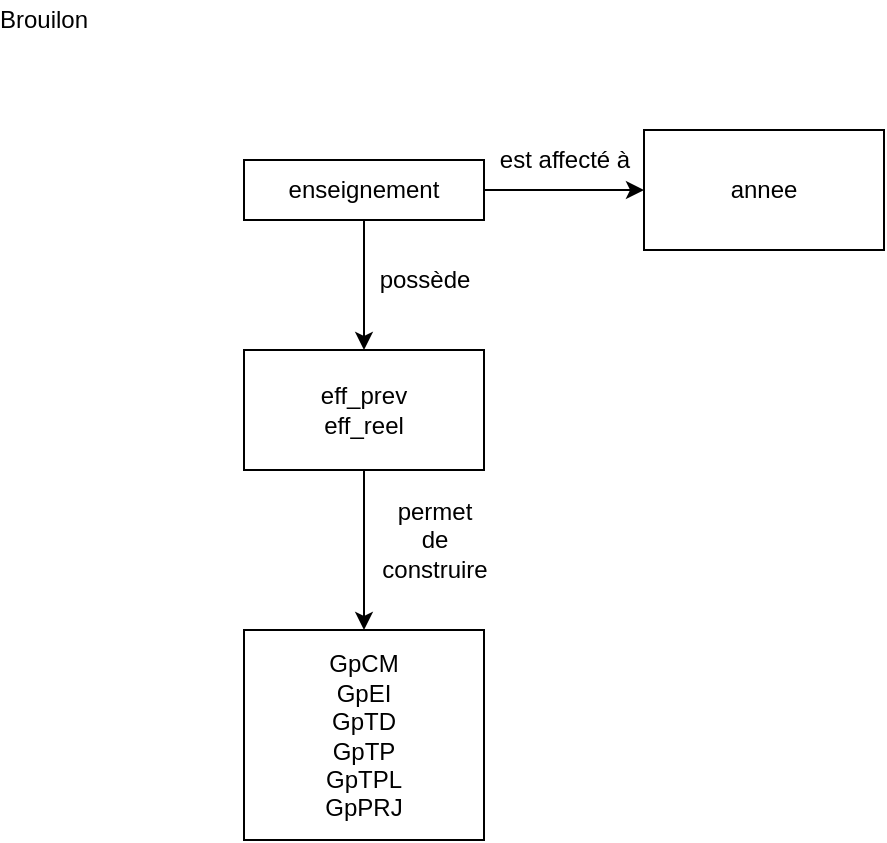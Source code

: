 <mxfile version="13.10.2" type="github">
  <diagram id="S9MI6s02T1DH01e9y4VJ" name="Page-1">
    <mxGraphModel dx="1027" dy="555" grid="1" gridSize="10" guides="1" tooltips="1" connect="1" arrows="1" fold="1" page="1" pageScale="1" pageWidth="827" pageHeight="1169" math="0" shadow="0">
      <root>
        <mxCell id="0" />
        <mxCell id="1" parent="0" />
        <mxCell id="fcjjXrVwIkzVA3OcvYMH-1" value="Brouilon" style="text;html=1;strokeColor=none;fillColor=none;align=center;verticalAlign=middle;whiteSpace=wrap;rounded=0;" vertex="1" parent="1">
          <mxGeometry x="20" y="20" width="40" height="20" as="geometry" />
        </mxCell>
        <mxCell id="fcjjXrVwIkzVA3OcvYMH-2" value="" style="edgeStyle=orthogonalEdgeStyle;rounded=0;orthogonalLoop=1;jettySize=auto;html=1;" edge="1" parent="1" source="fcjjXrVwIkzVA3OcvYMH-4" target="fcjjXrVwIkzVA3OcvYMH-5">
          <mxGeometry relative="1" as="geometry" />
        </mxCell>
        <mxCell id="fcjjXrVwIkzVA3OcvYMH-3" value="" style="edgeStyle=orthogonalEdgeStyle;rounded=0;orthogonalLoop=1;jettySize=auto;html=1;" edge="1" parent="1" source="fcjjXrVwIkzVA3OcvYMH-4" target="fcjjXrVwIkzVA3OcvYMH-8">
          <mxGeometry relative="1" as="geometry" />
        </mxCell>
        <mxCell id="fcjjXrVwIkzVA3OcvYMH-4" value="enseignement" style="rounded=0;whiteSpace=wrap;html=1;" vertex="1" parent="1">
          <mxGeometry x="140" y="100" width="120" height="30" as="geometry" />
        </mxCell>
        <mxCell id="fcjjXrVwIkzVA3OcvYMH-5" value="annee" style="whiteSpace=wrap;html=1;rounded=0;" vertex="1" parent="1">
          <mxGeometry x="340" y="85" width="120" height="60" as="geometry" />
        </mxCell>
        <mxCell id="fcjjXrVwIkzVA3OcvYMH-6" value="est affecté à" style="text;html=1;align=center;verticalAlign=middle;resizable=0;points=[];autosize=1;" vertex="1" parent="1">
          <mxGeometry x="260" y="90" width="80" height="20" as="geometry" />
        </mxCell>
        <mxCell id="fcjjXrVwIkzVA3OcvYMH-7" value="" style="edgeStyle=orthogonalEdgeStyle;rounded=0;orthogonalLoop=1;jettySize=auto;html=1;" edge="1" parent="1" source="fcjjXrVwIkzVA3OcvYMH-8" target="fcjjXrVwIkzVA3OcvYMH-10">
          <mxGeometry relative="1" as="geometry" />
        </mxCell>
        <mxCell id="fcjjXrVwIkzVA3OcvYMH-8" value="&lt;div&gt;eff_prev&lt;/div&gt;&lt;div&gt;eff_reel&lt;br&gt;&lt;/div&gt;" style="whiteSpace=wrap;html=1;rounded=0;" vertex="1" parent="1">
          <mxGeometry x="140" y="195" width="120" height="60" as="geometry" />
        </mxCell>
        <mxCell id="fcjjXrVwIkzVA3OcvYMH-9" value="possède" style="text;html=1;align=center;verticalAlign=middle;resizable=0;points=[];autosize=1;" vertex="1" parent="1">
          <mxGeometry x="200" y="150" width="60" height="20" as="geometry" />
        </mxCell>
        <mxCell id="fcjjXrVwIkzVA3OcvYMH-10" value="&lt;div&gt;GpCM&lt;/div&gt;&lt;div&gt;GpEI&lt;/div&gt;&lt;div&gt;GpTD&lt;/div&gt;&lt;div&gt;GpTP&lt;/div&gt;&lt;div&gt;GpTPL&lt;/div&gt;&lt;div&gt;GpPRJ&lt;/div&gt;" style="whiteSpace=wrap;html=1;rounded=0;" vertex="1" parent="1">
          <mxGeometry x="140" y="335" width="120" height="105" as="geometry" />
        </mxCell>
        <mxCell id="fcjjXrVwIkzVA3OcvYMH-11" value="&lt;div&gt;permet &lt;br&gt;&lt;/div&gt;&lt;div&gt;de&lt;/div&gt;&lt;div&gt; construire &lt;/div&gt;" style="text;html=1;align=center;verticalAlign=middle;resizable=0;points=[];autosize=1;" vertex="1" parent="1">
          <mxGeometry x="200" y="265" width="70" height="50" as="geometry" />
        </mxCell>
      </root>
    </mxGraphModel>
  </diagram>
</mxfile>
